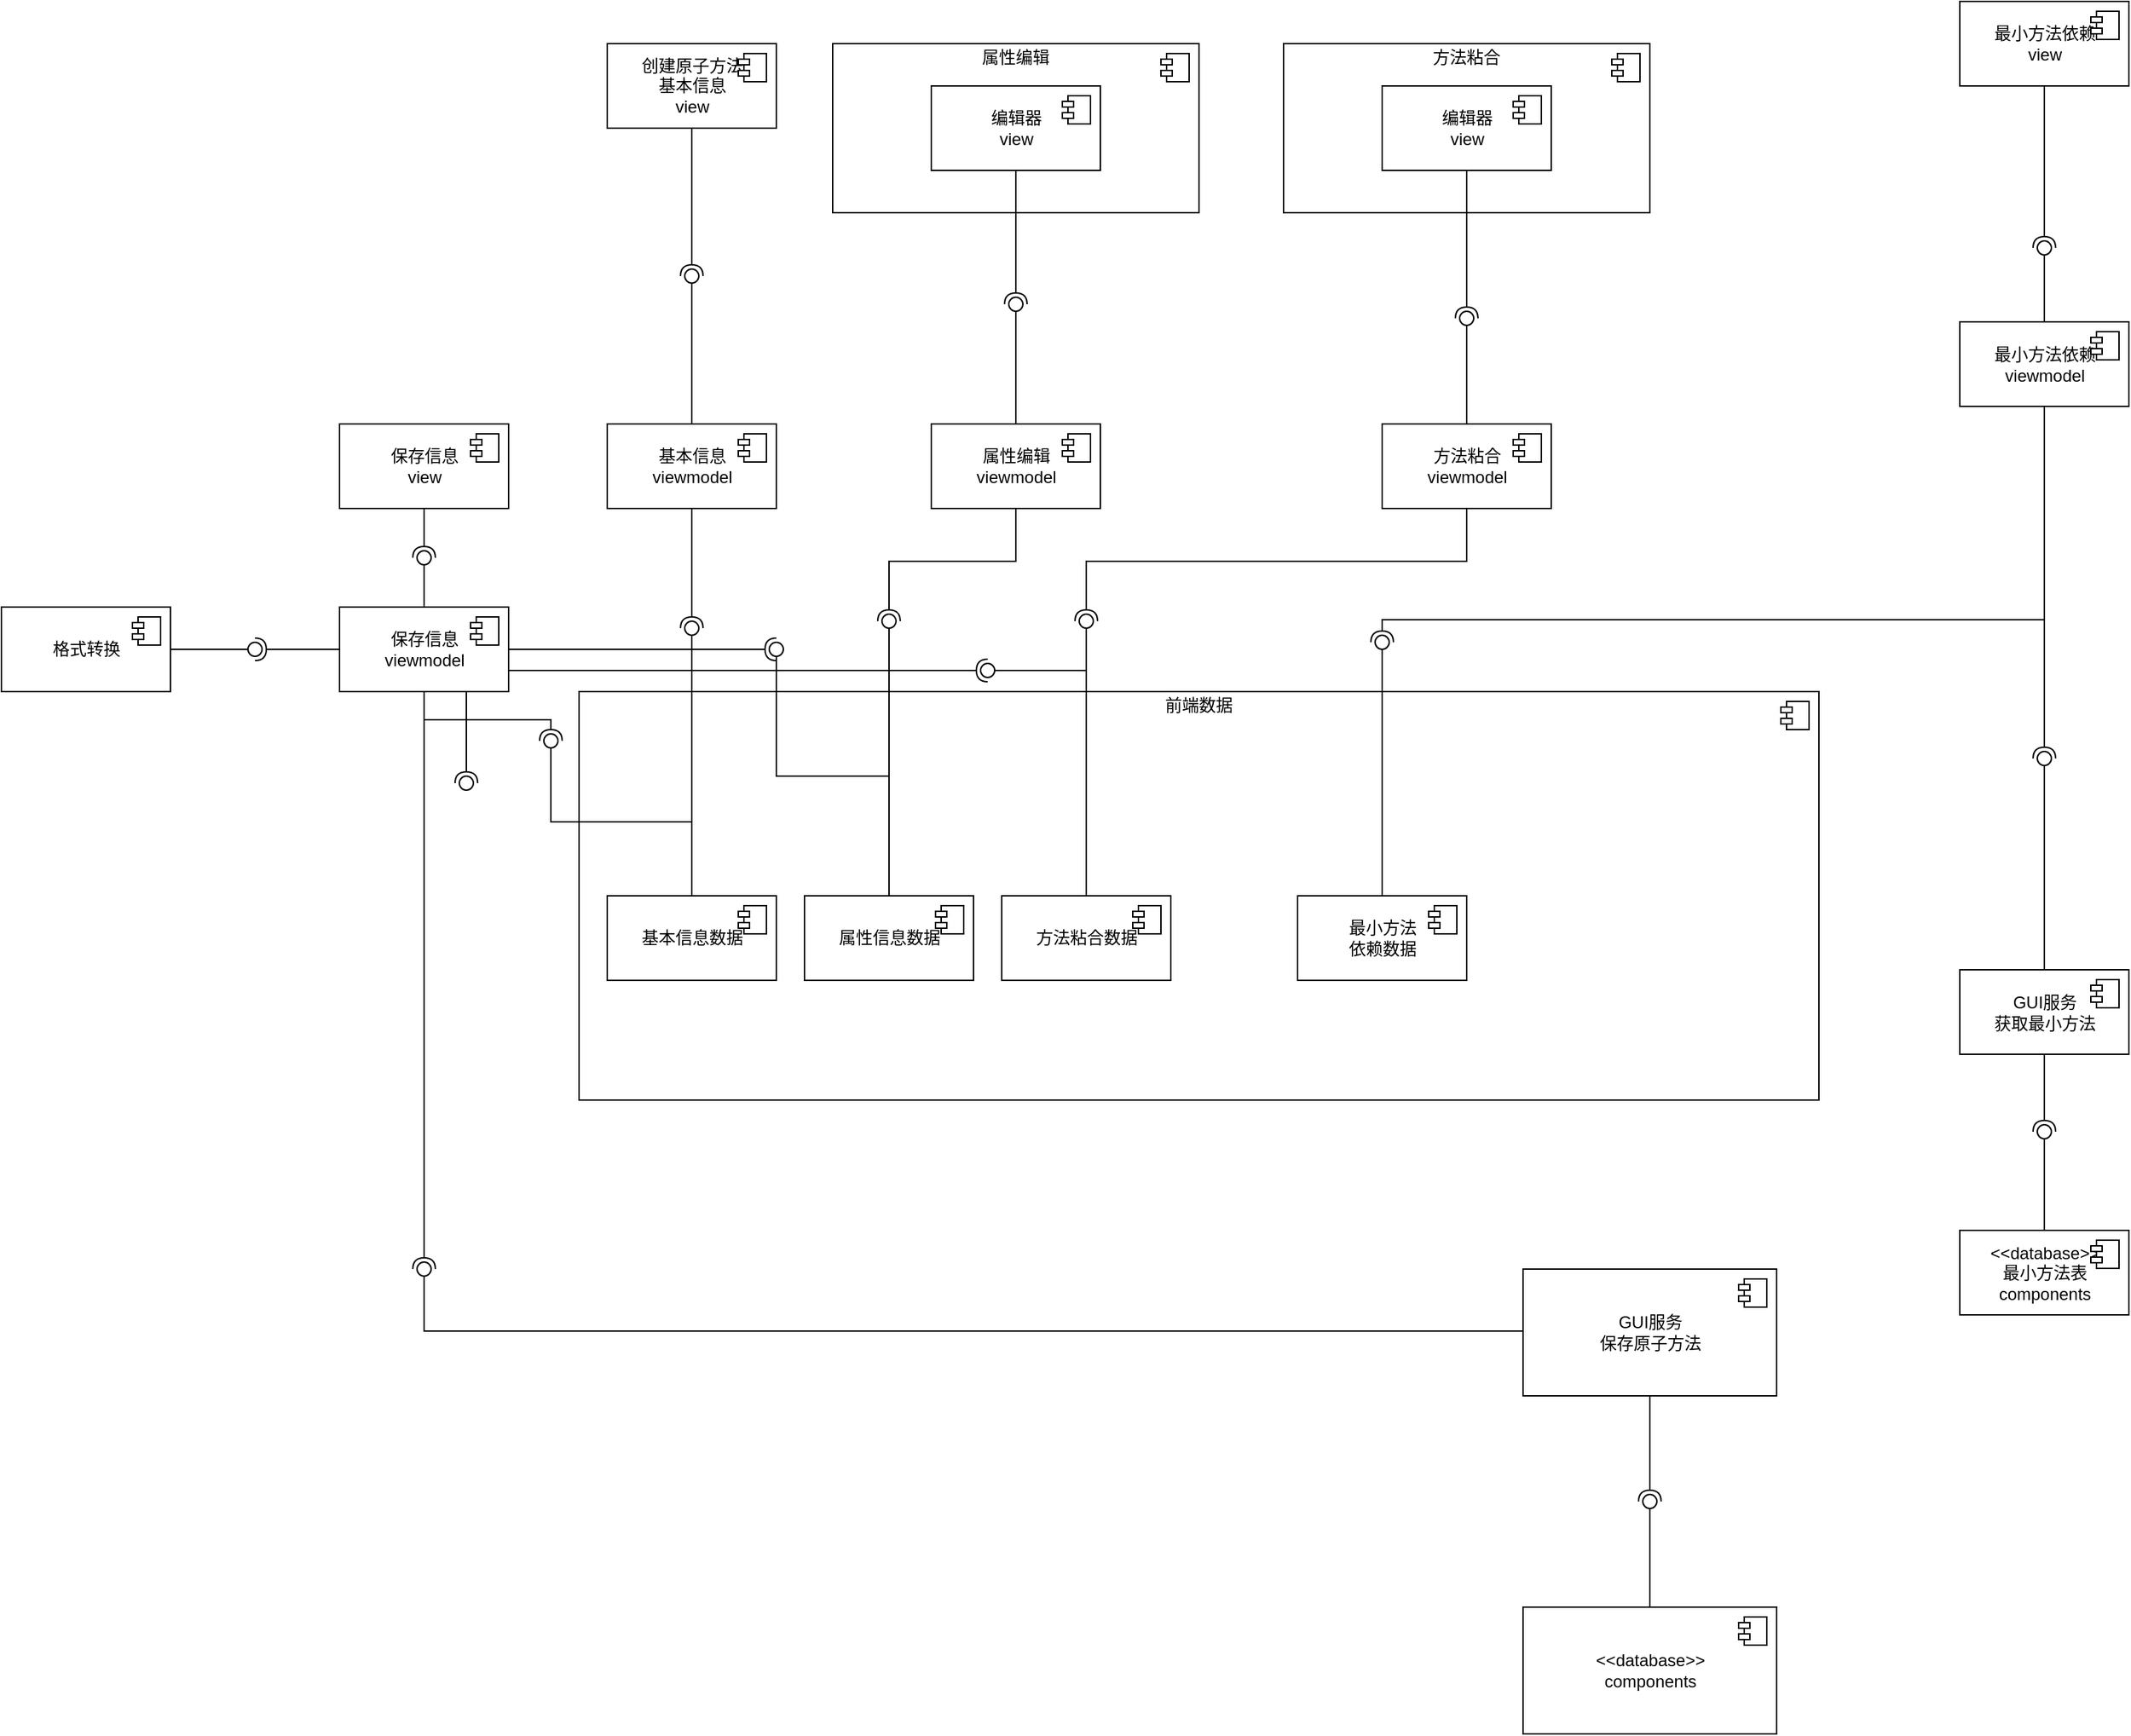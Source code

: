 <mxfile version="12.1.8" type="github" pages="1"><diagram id="gGxlJSpFS4HZqAWk3Cgs" name="第 1 页"><mxGraphModel dx="1351" dy="877" grid="1" gridSize="10" guides="1" tooltips="1" connect="1" arrows="1" fold="1" page="1" pageScale="1" pageWidth="3300" pageHeight="4681" math="0" shadow="0"><root><mxCell id="0"/><mxCell id="1" parent="0"/><mxCell id="oItlG3DSFtcNNThEXGcX-1" value="创建原子方法&lt;br&gt;基本信息&lt;br&gt;view" style="html=1;" parent="1" vertex="1"><mxGeometry x="590" y="720" width="120" height="60" as="geometry"/></mxCell><mxCell id="oItlG3DSFtcNNThEXGcX-2" value="" style="shape=component;jettyWidth=8;jettyHeight=4;" parent="oItlG3DSFtcNNThEXGcX-1" vertex="1"><mxGeometry x="1" width="20" height="20" relative="1" as="geometry"><mxPoint x="-27" y="7" as="offset"/></mxGeometry></mxCell><mxCell id="oItlG3DSFtcNNThEXGcX-3" value="" style="html=1;" parent="1" vertex="1"><mxGeometry x="750" y="720" width="260" height="120" as="geometry"/></mxCell><mxCell id="oItlG3DSFtcNNThEXGcX-4" value="" style="shape=component;jettyWidth=8;jettyHeight=4;" parent="oItlG3DSFtcNNThEXGcX-3" vertex="1"><mxGeometry x="1" width="20" height="20" relative="1" as="geometry"><mxPoint x="-27" y="7" as="offset"/></mxGeometry></mxCell><mxCell id="oItlG3DSFtcNNThEXGcX-5" value="编辑器&lt;br&gt;view" style="html=1;" parent="oItlG3DSFtcNNThEXGcX-3" vertex="1"><mxGeometry x="70" y="30" width="120" height="60" as="geometry"/></mxCell><mxCell id="oItlG3DSFtcNNThEXGcX-6" value="" style="shape=component;jettyWidth=8;jettyHeight=4;" parent="oItlG3DSFtcNNThEXGcX-5" vertex="1"><mxGeometry x="1" width="20" height="20" relative="1" as="geometry"><mxPoint x="-27" y="7" as="offset"/></mxGeometry></mxCell><mxCell id="oItlG3DSFtcNNThEXGcX-7" value="属性编辑" style="text;html=1;strokeColor=none;fillColor=none;align=center;verticalAlign=middle;whiteSpace=wrap;rounded=0;" parent="oItlG3DSFtcNNThEXGcX-3" vertex="1"><mxGeometry x="90" width="80" height="20" as="geometry"/></mxCell><mxCell id="oItlG3DSFtcNNThEXGcX-8" value="" style="html=1;" parent="1" vertex="1"><mxGeometry x="1070" y="720" width="260" height="120" as="geometry"/></mxCell><mxCell id="oItlG3DSFtcNNThEXGcX-9" value="" style="shape=component;jettyWidth=8;jettyHeight=4;" parent="oItlG3DSFtcNNThEXGcX-8" vertex="1"><mxGeometry x="1" width="20" height="20" relative="1" as="geometry"><mxPoint x="-27" y="7" as="offset"/></mxGeometry></mxCell><mxCell id="oItlG3DSFtcNNThEXGcX-12" value="方法粘合" style="text;html=1;strokeColor=none;fillColor=none;align=center;verticalAlign=middle;whiteSpace=wrap;rounded=0;" parent="oItlG3DSFtcNNThEXGcX-8" vertex="1"><mxGeometry x="90" width="80.0" height="20" as="geometry"/></mxCell><mxCell id="oItlG3DSFtcNNThEXGcX-13" value="编辑器&lt;br&gt;view" style="html=1;" parent="oItlG3DSFtcNNThEXGcX-8" vertex="1"><mxGeometry x="70" y="30" width="120" height="60" as="geometry"/></mxCell><mxCell id="oItlG3DSFtcNNThEXGcX-14" value="" style="shape=component;jettyWidth=8;jettyHeight=4;" parent="oItlG3DSFtcNNThEXGcX-13" vertex="1"><mxGeometry x="1" width="20" height="20" relative="1" as="geometry"><mxPoint x="-27" y="7" as="offset"/></mxGeometry></mxCell><mxCell id="oItlG3DSFtcNNThEXGcX-32" value="最小方法依赖&lt;br&gt;view" style="html=1;" parent="1" vertex="1"><mxGeometry x="1550" y="690" width="120" height="60" as="geometry"/></mxCell><mxCell id="oItlG3DSFtcNNThEXGcX-33" value="" style="shape=component;jettyWidth=8;jettyHeight=4;" parent="oItlG3DSFtcNNThEXGcX-32" vertex="1"><mxGeometry x="1" width="20" height="20" relative="1" as="geometry"><mxPoint x="-27" y="7" as="offset"/></mxGeometry></mxCell><mxCell id="oItlG3DSFtcNNThEXGcX-34" value="基本信息&lt;br&gt;viewmodel" style="html=1;" parent="1" vertex="1"><mxGeometry x="590" y="990" width="120" height="60" as="geometry"/></mxCell><mxCell id="oItlG3DSFtcNNThEXGcX-35" value="" style="shape=component;jettyWidth=8;jettyHeight=4;" parent="oItlG3DSFtcNNThEXGcX-34" vertex="1"><mxGeometry x="1" width="20" height="20" relative="1" as="geometry"><mxPoint x="-27" y="7" as="offset"/></mxGeometry></mxCell><mxCell id="oItlG3DSFtcNNThEXGcX-36" value="属性编辑&lt;br&gt;viewmodel" style="html=1;" parent="1" vertex="1"><mxGeometry x="820" y="990" width="120" height="60" as="geometry"/></mxCell><mxCell id="oItlG3DSFtcNNThEXGcX-37" value="" style="shape=component;jettyWidth=8;jettyHeight=4;" parent="oItlG3DSFtcNNThEXGcX-36" vertex="1"><mxGeometry x="1" width="20" height="20" relative="1" as="geometry"><mxPoint x="-27" y="7" as="offset"/></mxGeometry></mxCell><mxCell id="oItlG3DSFtcNNThEXGcX-38" value="方法粘合&lt;br&gt;viewmodel" style="html=1;" parent="1" vertex="1"><mxGeometry x="1140" y="990" width="120" height="60" as="geometry"/></mxCell><mxCell id="oItlG3DSFtcNNThEXGcX-39" value="" style="shape=component;jettyWidth=8;jettyHeight=4;" parent="oItlG3DSFtcNNThEXGcX-38" vertex="1"><mxGeometry x="1" width="20" height="20" relative="1" as="geometry"><mxPoint x="-27" y="7" as="offset"/></mxGeometry></mxCell><mxCell id="oItlG3DSFtcNNThEXGcX-77" value="最小方法依赖&lt;br&gt;viewmodel" style="html=1;" parent="1" vertex="1"><mxGeometry x="1550" y="917.5" width="120" height="60" as="geometry"/></mxCell><mxCell id="oItlG3DSFtcNNThEXGcX-78" value="" style="shape=component;jettyWidth=8;jettyHeight=4;" parent="oItlG3DSFtcNNThEXGcX-77" vertex="1"><mxGeometry x="1" width="20" height="20" relative="1" as="geometry"><mxPoint x="-27" y="7" as="offset"/></mxGeometry></mxCell><mxCell id="oItlG3DSFtcNNThEXGcX-79" value="" style="rounded=0;orthogonalLoop=1;jettySize=auto;html=1;endArrow=none;endFill=0;exitX=0.5;exitY=0;exitDx=0;exitDy=0;" parent="1" source="oItlG3DSFtcNNThEXGcX-34" target="oItlG3DSFtcNNThEXGcX-81" edge="1"><mxGeometry relative="1" as="geometry"><mxPoint x="630" y="885" as="sourcePoint"/></mxGeometry></mxCell><mxCell id="oItlG3DSFtcNNThEXGcX-80" value="" style="rounded=0;orthogonalLoop=1;jettySize=auto;html=1;endArrow=halfCircle;endFill=0;entryX=0.5;entryY=0.5;entryDx=0;entryDy=0;endSize=6;strokeWidth=1;exitX=0.5;exitY=1;exitDx=0;exitDy=0;" parent="1" source="oItlG3DSFtcNNThEXGcX-1" target="oItlG3DSFtcNNThEXGcX-81" edge="1"><mxGeometry relative="1" as="geometry"><mxPoint x="670" y="885" as="sourcePoint"/></mxGeometry></mxCell><mxCell id="oItlG3DSFtcNNThEXGcX-81" value="" style="ellipse;whiteSpace=wrap;html=1;fontFamily=Helvetica;fontSize=12;fontColor=#000000;align=center;strokeColor=#000000;fillColor=#ffffff;points=[];aspect=fixed;resizable=0;" parent="1" vertex="1"><mxGeometry x="645" y="880" width="10" height="10" as="geometry"/></mxCell><mxCell id="oItlG3DSFtcNNThEXGcX-82" value="" style="rounded=0;orthogonalLoop=1;jettySize=auto;html=1;endArrow=none;endFill=0;exitX=0.5;exitY=0;exitDx=0;exitDy=0;" parent="1" source="oItlG3DSFtcNNThEXGcX-36" target="oItlG3DSFtcNNThEXGcX-84" edge="1"><mxGeometry relative="1" as="geometry"><mxPoint x="860" y="905" as="sourcePoint"/></mxGeometry></mxCell><mxCell id="oItlG3DSFtcNNThEXGcX-83" value="" style="rounded=0;orthogonalLoop=1;jettySize=auto;html=1;endArrow=halfCircle;endFill=0;entryX=0.5;entryY=0.5;entryDx=0;entryDy=0;endSize=6;strokeWidth=1;exitX=0.5;exitY=1;exitDx=0;exitDy=0;" parent="1" source="oItlG3DSFtcNNThEXGcX-5" target="oItlG3DSFtcNNThEXGcX-84" edge="1"><mxGeometry relative="1" as="geometry"><mxPoint x="900" y="905" as="sourcePoint"/></mxGeometry></mxCell><mxCell id="oItlG3DSFtcNNThEXGcX-84" value="" style="ellipse;whiteSpace=wrap;html=1;fontFamily=Helvetica;fontSize=12;fontColor=#000000;align=center;strokeColor=#000000;fillColor=#ffffff;points=[];aspect=fixed;resizable=0;" parent="1" vertex="1"><mxGeometry x="875" y="900" width="10" height="10" as="geometry"/></mxCell><mxCell id="oItlG3DSFtcNNThEXGcX-85" value="" style="rounded=0;orthogonalLoop=1;jettySize=auto;html=1;endArrow=none;endFill=0;exitX=0.5;exitY=0;exitDx=0;exitDy=0;" parent="1" source="oItlG3DSFtcNNThEXGcX-38" target="oItlG3DSFtcNNThEXGcX-87" edge="1"><mxGeometry relative="1" as="geometry"><mxPoint x="1180" y="915" as="sourcePoint"/></mxGeometry></mxCell><mxCell id="oItlG3DSFtcNNThEXGcX-86" value="" style="rounded=0;orthogonalLoop=1;jettySize=auto;html=1;endArrow=halfCircle;endFill=0;entryX=0.5;entryY=0.5;entryDx=0;entryDy=0;endSize=6;strokeWidth=1;exitX=0.5;exitY=1;exitDx=0;exitDy=0;" parent="1" source="oItlG3DSFtcNNThEXGcX-13" target="oItlG3DSFtcNNThEXGcX-87" edge="1"><mxGeometry relative="1" as="geometry"><mxPoint x="1220" y="915" as="sourcePoint"/></mxGeometry></mxCell><mxCell id="oItlG3DSFtcNNThEXGcX-87" value="" style="ellipse;whiteSpace=wrap;html=1;fontFamily=Helvetica;fontSize=12;fontColor=#000000;align=center;strokeColor=#000000;fillColor=#ffffff;points=[];aspect=fixed;resizable=0;" parent="1" vertex="1"><mxGeometry x="1195" y="910" width="10" height="10" as="geometry"/></mxCell><mxCell id="oItlG3DSFtcNNThEXGcX-94" value="" style="rounded=0;orthogonalLoop=1;jettySize=auto;html=1;endArrow=none;endFill=0;exitX=0.5;exitY=0;exitDx=0;exitDy=0;edgeStyle=orthogonalEdgeStyle;" parent="1" source="oItlG3DSFtcNNThEXGcX-77" target="oItlG3DSFtcNNThEXGcX-96" edge="1"><mxGeometry relative="1" as="geometry"><mxPoint x="1780" y="802.5" as="sourcePoint"/></mxGeometry></mxCell><mxCell id="oItlG3DSFtcNNThEXGcX-95" value="" style="rounded=0;orthogonalLoop=1;jettySize=auto;html=1;endArrow=halfCircle;endFill=0;entryX=0.5;entryY=0.5;entryDx=0;entryDy=0;endSize=6;strokeWidth=1;exitX=0.5;exitY=1;exitDx=0;exitDy=0;" parent="1" source="oItlG3DSFtcNNThEXGcX-32" target="oItlG3DSFtcNNThEXGcX-96" edge="1"><mxGeometry relative="1" as="geometry"><mxPoint x="1630" y="865" as="sourcePoint"/></mxGeometry></mxCell><mxCell id="oItlG3DSFtcNNThEXGcX-96" value="" style="ellipse;whiteSpace=wrap;html=1;fontFamily=Helvetica;fontSize=12;fontColor=#000000;align=center;strokeColor=#000000;fillColor=#ffffff;points=[];aspect=fixed;resizable=0;" parent="1" vertex="1"><mxGeometry x="1605" y="860" width="10" height="10" as="geometry"/></mxCell><mxCell id="oItlG3DSFtcNNThEXGcX-97" value="" style="html=1;" parent="1" vertex="1"><mxGeometry x="570" y="1180" width="880" height="290" as="geometry"/></mxCell><mxCell id="oItlG3DSFtcNNThEXGcX-98" value="" style="shape=component;jettyWidth=8;jettyHeight=4;" parent="oItlG3DSFtcNNThEXGcX-97" vertex="1"><mxGeometry x="1" width="20" height="20" relative="1" as="geometry"><mxPoint x="-27" y="7" as="offset"/></mxGeometry></mxCell><mxCell id="oItlG3DSFtcNNThEXGcX-99" value="前端数据" style="text;html=1;strokeColor=none;fillColor=none;align=center;verticalAlign=middle;whiteSpace=wrap;rounded=0;" parent="oItlG3DSFtcNNThEXGcX-97" vertex="1"><mxGeometry x="385" width="110" height="20" as="geometry"/></mxCell><mxCell id="oItlG3DSFtcNNThEXGcX-100" value="基本信息数据" style="html=1;" parent="oItlG3DSFtcNNThEXGcX-97" vertex="1"><mxGeometry x="20" y="145" width="120" height="60" as="geometry"/></mxCell><mxCell id="oItlG3DSFtcNNThEXGcX-101" value="" style="shape=component;jettyWidth=8;jettyHeight=4;" parent="oItlG3DSFtcNNThEXGcX-100" vertex="1"><mxGeometry x="1" width="20" height="20" relative="1" as="geometry"><mxPoint x="-27" y="7" as="offset"/></mxGeometry></mxCell><mxCell id="oItlG3DSFtcNNThEXGcX-102" value="属性信息数据" style="html=1;" parent="oItlG3DSFtcNNThEXGcX-97" vertex="1"><mxGeometry x="160" y="145" width="120" height="60" as="geometry"/></mxCell><mxCell id="oItlG3DSFtcNNThEXGcX-103" value="" style="shape=component;jettyWidth=8;jettyHeight=4;" parent="oItlG3DSFtcNNThEXGcX-102" vertex="1"><mxGeometry x="1" width="20" height="20" relative="1" as="geometry"><mxPoint x="-27" y="7" as="offset"/></mxGeometry></mxCell><mxCell id="oItlG3DSFtcNNThEXGcX-104" value="方法粘合数据" style="html=1;" parent="oItlG3DSFtcNNThEXGcX-97" vertex="1"><mxGeometry x="300" y="145" width="120" height="60" as="geometry"/></mxCell><mxCell id="oItlG3DSFtcNNThEXGcX-105" value="" style="shape=component;jettyWidth=8;jettyHeight=4;" parent="oItlG3DSFtcNNThEXGcX-104" vertex="1"><mxGeometry x="1" width="20" height="20" relative="1" as="geometry"><mxPoint x="-27" y="7" as="offset"/></mxGeometry></mxCell><mxCell id="oItlG3DSFtcNNThEXGcX-110" value="最小方法&lt;br&gt;依赖数据" style="html=1;" parent="oItlG3DSFtcNNThEXGcX-97" vertex="1"><mxGeometry x="510" y="145" width="120" height="60" as="geometry"/></mxCell><mxCell id="oItlG3DSFtcNNThEXGcX-111" value="" style="shape=component;jettyWidth=8;jettyHeight=4;" parent="oItlG3DSFtcNNThEXGcX-110" vertex="1"><mxGeometry x="1" width="20" height="20" relative="1" as="geometry"><mxPoint x="-27" y="7" as="offset"/></mxGeometry></mxCell><mxCell id="oItlG3DSFtcNNThEXGcX-112" value="" style="rounded=0;orthogonalLoop=1;jettySize=auto;html=1;endArrow=none;endFill=0;exitX=0.5;exitY=0;exitDx=0;exitDy=0;" parent="1" source="oItlG3DSFtcNNThEXGcX-100" target="oItlG3DSFtcNNThEXGcX-114" edge="1"><mxGeometry relative="1" as="geometry"><mxPoint x="630" y="1135" as="sourcePoint"/></mxGeometry></mxCell><mxCell id="oItlG3DSFtcNNThEXGcX-113" value="" style="rounded=0;orthogonalLoop=1;jettySize=auto;html=1;endArrow=halfCircle;endFill=0;entryX=0.5;entryY=0.5;entryDx=0;entryDy=0;endSize=6;strokeWidth=1;exitX=0.5;exitY=1;exitDx=0;exitDy=0;" parent="1" source="oItlG3DSFtcNNThEXGcX-34" target="oItlG3DSFtcNNThEXGcX-114" edge="1"><mxGeometry relative="1" as="geometry"><mxPoint x="670" y="1135" as="sourcePoint"/></mxGeometry></mxCell><mxCell id="oItlG3DSFtcNNThEXGcX-114" value="" style="ellipse;whiteSpace=wrap;html=1;fontFamily=Helvetica;fontSize=12;fontColor=#000000;align=center;strokeColor=#000000;fillColor=#ffffff;points=[];aspect=fixed;resizable=0;" parent="1" vertex="1"><mxGeometry x="645" y="1130" width="10" height="10" as="geometry"/></mxCell><mxCell id="oItlG3DSFtcNNThEXGcX-115" value="" style="rounded=0;orthogonalLoop=1;jettySize=auto;html=1;endArrow=none;endFill=0;exitX=0.5;exitY=0;exitDx=0;exitDy=0;" parent="1" source="oItlG3DSFtcNNThEXGcX-102" target="oItlG3DSFtcNNThEXGcX-117" edge="1"><mxGeometry relative="1" as="geometry"><mxPoint x="770" y="1130" as="sourcePoint"/></mxGeometry></mxCell><mxCell id="oItlG3DSFtcNNThEXGcX-116" value="" style="rounded=0;orthogonalLoop=1;jettySize=auto;html=1;endArrow=halfCircle;endFill=0;entryX=0.5;entryY=0.5;entryDx=0;entryDy=0;endSize=6;strokeWidth=1;exitX=0.5;exitY=1;exitDx=0;exitDy=0;edgeStyle=orthogonalEdgeStyle;" parent="1" source="oItlG3DSFtcNNThEXGcX-36" target="oItlG3DSFtcNNThEXGcX-117" edge="1"><mxGeometry relative="1" as="geometry"><mxPoint x="810" y="1130" as="sourcePoint"/></mxGeometry></mxCell><mxCell id="oItlG3DSFtcNNThEXGcX-117" value="" style="ellipse;whiteSpace=wrap;html=1;fontFamily=Helvetica;fontSize=12;fontColor=#000000;align=center;strokeColor=#000000;fillColor=#ffffff;points=[];aspect=fixed;resizable=0;" parent="1" vertex="1"><mxGeometry x="785" y="1125" width="10" height="10" as="geometry"/></mxCell><mxCell id="oItlG3DSFtcNNThEXGcX-118" value="" style="rounded=0;orthogonalLoop=1;jettySize=auto;html=1;endArrow=none;endFill=0;exitX=0.5;exitY=0;exitDx=0;exitDy=0;" parent="1" source="oItlG3DSFtcNNThEXGcX-104" target="oItlG3DSFtcNNThEXGcX-120" edge="1"><mxGeometry relative="1" as="geometry"><mxPoint x="910" y="1130" as="sourcePoint"/></mxGeometry></mxCell><mxCell id="oItlG3DSFtcNNThEXGcX-119" value="" style="rounded=0;orthogonalLoop=1;jettySize=auto;html=1;endArrow=halfCircle;endFill=0;entryX=0.5;entryY=0.5;entryDx=0;entryDy=0;endSize=6;strokeWidth=1;exitX=0.5;exitY=1;exitDx=0;exitDy=0;edgeStyle=orthogonalEdgeStyle;" parent="1" source="oItlG3DSFtcNNThEXGcX-38" target="oItlG3DSFtcNNThEXGcX-120" edge="1"><mxGeometry relative="1" as="geometry"><mxPoint x="950" y="1130" as="sourcePoint"/></mxGeometry></mxCell><mxCell id="oItlG3DSFtcNNThEXGcX-120" value="" style="ellipse;whiteSpace=wrap;html=1;fontFamily=Helvetica;fontSize=12;fontColor=#000000;align=center;strokeColor=#000000;fillColor=#ffffff;points=[];aspect=fixed;resizable=0;" parent="1" vertex="1"><mxGeometry x="925" y="1125" width="10" height="10" as="geometry"/></mxCell><mxCell id="oItlG3DSFtcNNThEXGcX-127" value="" style="rounded=0;orthogonalLoop=1;jettySize=auto;html=1;endArrow=none;endFill=0;exitX=0.5;exitY=0;exitDx=0;exitDy=0;" parent="1" source="oItlG3DSFtcNNThEXGcX-110" target="oItlG3DSFtcNNThEXGcX-129" edge="1"><mxGeometry relative="1" as="geometry"><mxPoint x="1330" y="1145" as="sourcePoint"/></mxGeometry></mxCell><mxCell id="oItlG3DSFtcNNThEXGcX-128" value="" style="rounded=0;orthogonalLoop=1;jettySize=auto;html=1;endArrow=halfCircle;endFill=0;entryX=0.5;entryY=0.5;entryDx=0;entryDy=0;endSize=6;strokeWidth=1;exitX=0.5;exitY=1;exitDx=0;exitDy=0;edgeStyle=orthogonalEdgeStyle;" parent="1" source="oItlG3DSFtcNNThEXGcX-77" target="oItlG3DSFtcNNThEXGcX-129" edge="1"><mxGeometry relative="1" as="geometry"><mxPoint x="2100" y="1170" as="sourcePoint"/><Array as="points"><mxPoint x="1610" y="1129"/><mxPoint x="1140" y="1129"/></Array></mxGeometry></mxCell><mxCell id="oItlG3DSFtcNNThEXGcX-129" value="" style="ellipse;whiteSpace=wrap;html=1;fontFamily=Helvetica;fontSize=12;fontColor=#000000;align=center;strokeColor=#000000;fillColor=#ffffff;points=[];aspect=fixed;resizable=0;" parent="1" vertex="1"><mxGeometry x="1135" y="1140" width="10" height="10" as="geometry"/></mxCell><mxCell id="oItlG3DSFtcNNThEXGcX-138" value="保存信息&lt;br&gt;view" style="html=1;" parent="1" vertex="1"><mxGeometry x="400" y="990" width="120" height="60" as="geometry"/></mxCell><mxCell id="oItlG3DSFtcNNThEXGcX-139" value="" style="shape=component;jettyWidth=8;jettyHeight=4;" parent="oItlG3DSFtcNNThEXGcX-138" vertex="1"><mxGeometry x="1" width="20" height="20" relative="1" as="geometry"><mxPoint x="-27" y="7" as="offset"/></mxGeometry></mxCell><mxCell id="oItlG3DSFtcNNThEXGcX-140" value="保存信息&lt;br&gt;viewmodel" style="html=1;" parent="1" vertex="1"><mxGeometry x="400" y="1120" width="120" height="60" as="geometry"/></mxCell><mxCell id="oItlG3DSFtcNNThEXGcX-141" value="" style="shape=component;jettyWidth=8;jettyHeight=4;" parent="oItlG3DSFtcNNThEXGcX-140" vertex="1"><mxGeometry x="1" width="20" height="20" relative="1" as="geometry"><mxPoint x="-27" y="7" as="offset"/></mxGeometry></mxCell><mxCell id="oItlG3DSFtcNNThEXGcX-142" value="" style="rounded=0;orthogonalLoop=1;jettySize=auto;html=1;endArrow=none;endFill=0;exitX=0.5;exitY=0;exitDx=0;exitDy=0;" parent="1" source="oItlG3DSFtcNNThEXGcX-140" target="oItlG3DSFtcNNThEXGcX-144" edge="1"><mxGeometry relative="1" as="geometry"><mxPoint x="440" y="1085" as="sourcePoint"/></mxGeometry></mxCell><mxCell id="oItlG3DSFtcNNThEXGcX-143" value="" style="rounded=0;orthogonalLoop=1;jettySize=auto;html=1;endArrow=halfCircle;endFill=0;entryX=0.5;entryY=0.5;entryDx=0;entryDy=0;endSize=6;strokeWidth=1;exitX=0.5;exitY=1;exitDx=0;exitDy=0;" parent="1" source="oItlG3DSFtcNNThEXGcX-138" target="oItlG3DSFtcNNThEXGcX-144" edge="1"><mxGeometry relative="1" as="geometry"><mxPoint x="480" y="1085" as="sourcePoint"/></mxGeometry></mxCell><mxCell id="oItlG3DSFtcNNThEXGcX-144" value="" style="ellipse;whiteSpace=wrap;html=1;fontFamily=Helvetica;fontSize=12;fontColor=#000000;align=center;strokeColor=#000000;fillColor=#ffffff;points=[];aspect=fixed;resizable=0;" parent="1" vertex="1"><mxGeometry x="455" y="1080" width="10" height="10" as="geometry"/></mxCell><mxCell id="oItlG3DSFtcNNThEXGcX-145" value="" style="rounded=0;orthogonalLoop=1;jettySize=auto;html=1;endArrow=none;endFill=0;exitX=0.5;exitY=0;exitDx=0;exitDy=0;edgeStyle=orthogonalEdgeStyle;" parent="1" source="oItlG3DSFtcNNThEXGcX-100" target="oItlG3DSFtcNNThEXGcX-147" edge="1"><mxGeometry relative="1" as="geometry"><mxPoint x="530" y="1215" as="sourcePoint"/></mxGeometry></mxCell><mxCell id="oItlG3DSFtcNNThEXGcX-146" value="" style="rounded=0;orthogonalLoop=1;jettySize=auto;html=1;endArrow=halfCircle;endFill=0;entryX=0.5;entryY=0.5;entryDx=0;entryDy=0;endSize=6;strokeWidth=1;exitX=0.5;exitY=1;exitDx=0;exitDy=0;edgeStyle=orthogonalEdgeStyle;" parent="1" source="oItlG3DSFtcNNThEXGcX-140" target="oItlG3DSFtcNNThEXGcX-147" edge="1"><mxGeometry relative="1" as="geometry"><mxPoint x="570" y="1215" as="sourcePoint"/><Array as="points"><mxPoint x="460" y="1200"/><mxPoint x="550" y="1200"/></Array></mxGeometry></mxCell><mxCell id="oItlG3DSFtcNNThEXGcX-147" value="" style="ellipse;whiteSpace=wrap;html=1;fontFamily=Helvetica;fontSize=12;fontColor=#000000;align=center;strokeColor=#000000;fillColor=#ffffff;points=[];aspect=fixed;resizable=0;" parent="1" vertex="1"><mxGeometry x="545" y="1210" width="10" height="10" as="geometry"/></mxCell><mxCell id="oItlG3DSFtcNNThEXGcX-148" value="" style="rounded=0;orthogonalLoop=1;jettySize=auto;html=1;endArrow=none;endFill=0;exitX=0.5;exitY=0;exitDx=0;exitDy=0;edgeStyle=orthogonalEdgeStyle;" parent="1" source="oItlG3DSFtcNNThEXGcX-102" target="oItlG3DSFtcNNThEXGcX-150" edge="1"><mxGeometry relative="1" as="geometry"><mxPoint x="690" y="1155" as="sourcePoint"/></mxGeometry></mxCell><mxCell id="oItlG3DSFtcNNThEXGcX-149" value="" style="rounded=0;orthogonalLoop=1;jettySize=auto;html=1;endArrow=halfCircle;endFill=0;entryX=0.5;entryY=0.5;entryDx=0;entryDy=0;endSize=6;strokeWidth=1;exitX=1;exitY=0.5;exitDx=0;exitDy=0;edgeStyle=orthogonalEdgeStyle;" parent="1" source="oItlG3DSFtcNNThEXGcX-140" target="oItlG3DSFtcNNThEXGcX-150" edge="1"><mxGeometry relative="1" as="geometry"><mxPoint x="730" y="1155" as="sourcePoint"/></mxGeometry></mxCell><mxCell id="oItlG3DSFtcNNThEXGcX-150" value="" style="ellipse;whiteSpace=wrap;html=1;fontFamily=Helvetica;fontSize=12;fontColor=#000000;align=center;strokeColor=#000000;fillColor=#ffffff;points=[];aspect=fixed;resizable=0;" parent="1" vertex="1"><mxGeometry x="705" y="1145" width="10" height="10" as="geometry"/></mxCell><mxCell id="oItlG3DSFtcNNThEXGcX-151" value="" style="rounded=0;orthogonalLoop=1;jettySize=auto;html=1;endArrow=none;endFill=0;exitX=0.5;exitY=0;exitDx=0;exitDy=0;edgeStyle=orthogonalEdgeStyle;" parent="1" source="oItlG3DSFtcNNThEXGcX-104" target="oItlG3DSFtcNNThEXGcX-153" edge="1"><mxGeometry relative="1" as="geometry"><mxPoint x="840" y="1165" as="sourcePoint"/><Array as="points"><mxPoint x="930" y="1165"/></Array></mxGeometry></mxCell><mxCell id="oItlG3DSFtcNNThEXGcX-152" value="" style="rounded=0;orthogonalLoop=1;jettySize=auto;html=1;endArrow=halfCircle;endFill=0;entryX=0.5;entryY=0.5;entryDx=0;entryDy=0;endSize=6;strokeWidth=1;exitX=1;exitY=0.75;exitDx=0;exitDy=0;" parent="1" source="oItlG3DSFtcNNThEXGcX-140" target="oItlG3DSFtcNNThEXGcX-153" edge="1"><mxGeometry relative="1" as="geometry"><mxPoint x="880" y="1165" as="sourcePoint"/></mxGeometry></mxCell><mxCell id="oItlG3DSFtcNNThEXGcX-153" value="" style="ellipse;whiteSpace=wrap;html=1;fontFamily=Helvetica;fontSize=12;fontColor=#000000;align=center;strokeColor=#000000;fillColor=#ffffff;points=[];aspect=fixed;resizable=0;" parent="1" vertex="1"><mxGeometry x="855" y="1160" width="10" height="10" as="geometry"/></mxCell><mxCell id="oItlG3DSFtcNNThEXGcX-158" value="" style="rounded=0;orthogonalLoop=1;jettySize=auto;html=1;endArrow=halfCircle;endFill=0;entryX=0.5;entryY=0.5;entryDx=0;entryDy=0;endSize=6;strokeWidth=1;exitX=0.75;exitY=1;exitDx=0;exitDy=0;" parent="1" source="oItlG3DSFtcNNThEXGcX-140" target="oItlG3DSFtcNNThEXGcX-159" edge="1"><mxGeometry relative="1" as="geometry"><mxPoint x="520" y="1245" as="sourcePoint"/></mxGeometry></mxCell><mxCell id="oItlG3DSFtcNNThEXGcX-159" value="" style="ellipse;whiteSpace=wrap;html=1;fontFamily=Helvetica;fontSize=12;fontColor=#000000;align=center;strokeColor=#000000;fillColor=#ffffff;points=[];aspect=fixed;resizable=0;" parent="1" vertex="1"><mxGeometry x="485" y="1240" width="10" height="10" as="geometry"/></mxCell><mxCell id="oItlG3DSFtcNNThEXGcX-160" value="格式转换" style="html=1;" parent="1" vertex="1"><mxGeometry x="160" y="1120" width="120" height="60" as="geometry"/></mxCell><mxCell id="oItlG3DSFtcNNThEXGcX-161" value="" style="shape=component;jettyWidth=8;jettyHeight=4;" parent="oItlG3DSFtcNNThEXGcX-160" vertex="1"><mxGeometry x="1" width="20" height="20" relative="1" as="geometry"><mxPoint x="-27" y="7" as="offset"/></mxGeometry></mxCell><mxCell id="oItlG3DSFtcNNThEXGcX-162" value="" style="rounded=0;orthogonalLoop=1;jettySize=auto;html=1;endArrow=none;endFill=0;exitX=1;exitY=0.5;exitDx=0;exitDy=0;" parent="1" source="oItlG3DSFtcNNThEXGcX-160" target="oItlG3DSFtcNNThEXGcX-164" edge="1"><mxGeometry relative="1" as="geometry"><mxPoint x="320" y="1150" as="sourcePoint"/></mxGeometry></mxCell><mxCell id="oItlG3DSFtcNNThEXGcX-163" value="" style="rounded=0;orthogonalLoop=1;jettySize=auto;html=1;endArrow=halfCircle;endFill=0;entryX=0.5;entryY=0.5;entryDx=0;entryDy=0;endSize=6;strokeWidth=1;exitX=0;exitY=0.5;exitDx=0;exitDy=0;" parent="1" source="oItlG3DSFtcNNThEXGcX-140" target="oItlG3DSFtcNNThEXGcX-164" edge="1"><mxGeometry relative="1" as="geometry"><mxPoint x="360" y="1150" as="sourcePoint"/></mxGeometry></mxCell><mxCell id="oItlG3DSFtcNNThEXGcX-164" value="" style="ellipse;whiteSpace=wrap;html=1;fontFamily=Helvetica;fontSize=12;fontColor=#000000;align=center;strokeColor=#000000;fillColor=#ffffff;points=[];aspect=fixed;resizable=0;" parent="1" vertex="1"><mxGeometry x="335" y="1145" width="10" height="10" as="geometry"/></mxCell><mxCell id="oItlG3DSFtcNNThEXGcX-167" value="GUI服务&lt;br&gt;获取最小方法" style="html=1;" parent="1" vertex="1"><mxGeometry x="1550" y="1377.5" width="120" height="60" as="geometry"/></mxCell><mxCell id="oItlG3DSFtcNNThEXGcX-168" value="" style="shape=component;jettyWidth=8;jettyHeight=4;" parent="oItlG3DSFtcNNThEXGcX-167" vertex="1"><mxGeometry x="1" width="20" height="20" relative="1" as="geometry"><mxPoint x="-27" y="7" as="offset"/></mxGeometry></mxCell><mxCell id="oItlG3DSFtcNNThEXGcX-169" value="" style="rounded=0;orthogonalLoop=1;jettySize=auto;html=1;endArrow=none;endFill=0;exitX=0.5;exitY=0;exitDx=0;exitDy=0;" parent="1" source="oItlG3DSFtcNNThEXGcX-167" target="oItlG3DSFtcNNThEXGcX-171" edge="1"><mxGeometry relative="1" as="geometry"><mxPoint x="1590" y="1227.5" as="sourcePoint"/></mxGeometry></mxCell><mxCell id="oItlG3DSFtcNNThEXGcX-170" value="" style="rounded=0;orthogonalLoop=1;jettySize=auto;html=1;endArrow=halfCircle;endFill=0;entryX=0.5;entryY=0.5;entryDx=0;entryDy=0;endSize=6;strokeWidth=1;exitX=0.5;exitY=1;exitDx=0;exitDy=0;" parent="1" source="oItlG3DSFtcNNThEXGcX-77" target="oItlG3DSFtcNNThEXGcX-171" edge="1"><mxGeometry relative="1" as="geometry"><mxPoint x="1630" y="1227.5" as="sourcePoint"/></mxGeometry></mxCell><mxCell id="oItlG3DSFtcNNThEXGcX-171" value="" style="ellipse;whiteSpace=wrap;html=1;fontFamily=Helvetica;fontSize=12;fontColor=#000000;align=center;strokeColor=#000000;fillColor=#ffffff;points=[];aspect=fixed;resizable=0;" parent="1" vertex="1"><mxGeometry x="1605" y="1222.5" width="10" height="10" as="geometry"/></mxCell><mxCell id="oItlG3DSFtcNNThEXGcX-174" value="&amp;lt;&amp;lt;database&amp;gt;&amp;gt;&lt;br&gt;最小方法表&lt;br&gt;components" style="html=1;" parent="1" vertex="1"><mxGeometry x="1550" y="1562.5" width="120" height="60" as="geometry"/></mxCell><mxCell id="oItlG3DSFtcNNThEXGcX-175" value="" style="shape=component;jettyWidth=8;jettyHeight=4;" parent="oItlG3DSFtcNNThEXGcX-174" vertex="1"><mxGeometry x="1" width="20" height="20" relative="1" as="geometry"><mxPoint x="-27" y="7" as="offset"/></mxGeometry></mxCell><mxCell id="oItlG3DSFtcNNThEXGcX-176" value="" style="rounded=0;orthogonalLoop=1;jettySize=auto;html=1;endArrow=none;endFill=0;" parent="1" source="oItlG3DSFtcNNThEXGcX-174" target="oItlG3DSFtcNNThEXGcX-178" edge="1"><mxGeometry relative="1" as="geometry"><mxPoint x="1590" y="1492.5" as="sourcePoint"/></mxGeometry></mxCell><mxCell id="oItlG3DSFtcNNThEXGcX-177" value="" style="rounded=0;orthogonalLoop=1;jettySize=auto;html=1;endArrow=halfCircle;endFill=0;entryX=0.5;entryY=0.5;entryDx=0;entryDy=0;endSize=6;strokeWidth=1;exitX=0.5;exitY=1;exitDx=0;exitDy=0;" parent="1" source="oItlG3DSFtcNNThEXGcX-167" target="oItlG3DSFtcNNThEXGcX-178" edge="1"><mxGeometry relative="1" as="geometry"><mxPoint x="1630" y="1492.5" as="sourcePoint"/></mxGeometry></mxCell><mxCell id="oItlG3DSFtcNNThEXGcX-178" value="" style="ellipse;whiteSpace=wrap;html=1;fontFamily=Helvetica;fontSize=12;fontColor=#000000;align=center;strokeColor=#000000;fillColor=#ffffff;points=[];aspect=fixed;resizable=0;" parent="1" vertex="1"><mxGeometry x="1605" y="1487.5" width="10" height="10" as="geometry"/></mxCell><mxCell id="oItlG3DSFtcNNThEXGcX-179" value="GUI服务&lt;br&gt;保存原子方法" style="html=1;" parent="1" vertex="1"><mxGeometry x="1240" y="1590" width="180" height="90" as="geometry"/></mxCell><mxCell id="oItlG3DSFtcNNThEXGcX-180" value="" style="shape=component;jettyWidth=8;jettyHeight=4;" parent="oItlG3DSFtcNNThEXGcX-179" vertex="1"><mxGeometry x="1" width="20" height="20" relative="1" as="geometry"><mxPoint x="-27" y="7" as="offset"/></mxGeometry></mxCell><mxCell id="oItlG3DSFtcNNThEXGcX-184" value="" style="rounded=0;orthogonalLoop=1;jettySize=auto;html=1;endArrow=none;endFill=0;exitX=0;exitY=0.5;exitDx=0;exitDy=0;edgeStyle=orthogonalEdgeStyle;" parent="1" source="oItlG3DSFtcNNThEXGcX-179" target="oItlG3DSFtcNNThEXGcX-186" edge="1"><mxGeometry relative="1" as="geometry"><mxPoint x="440" y="1590" as="sourcePoint"/><Array as="points"><mxPoint x="460" y="1634"/></Array></mxGeometry></mxCell><mxCell id="oItlG3DSFtcNNThEXGcX-185" value="" style="rounded=0;orthogonalLoop=1;jettySize=auto;html=1;endArrow=halfCircle;endFill=0;entryX=0.5;entryY=0.5;entryDx=0;entryDy=0;endSize=6;strokeWidth=1;exitX=0.5;exitY=1;exitDx=0;exitDy=0;" parent="1" source="oItlG3DSFtcNNThEXGcX-140" target="oItlG3DSFtcNNThEXGcX-186" edge="1"><mxGeometry relative="1" as="geometry"><mxPoint x="480" y="1590" as="sourcePoint"/></mxGeometry></mxCell><mxCell id="oItlG3DSFtcNNThEXGcX-186" value="" style="ellipse;whiteSpace=wrap;html=1;fontFamily=Helvetica;fontSize=12;fontColor=#000000;align=center;strokeColor=#000000;fillColor=#ffffff;points=[];aspect=fixed;resizable=0;" parent="1" vertex="1"><mxGeometry x="455" y="1585" width="10" height="10" as="geometry"/></mxCell><mxCell id="oItlG3DSFtcNNThEXGcX-187" value="&amp;lt;&amp;lt;database&amp;gt;&amp;gt;&lt;br&gt;components" style="html=1;" parent="1" vertex="1"><mxGeometry x="1240" y="1830" width="180" height="90" as="geometry"/></mxCell><mxCell id="oItlG3DSFtcNNThEXGcX-188" value="" style="shape=component;jettyWidth=8;jettyHeight=4;" parent="oItlG3DSFtcNNThEXGcX-187" vertex="1"><mxGeometry x="1" width="20" height="20" relative="1" as="geometry"><mxPoint x="-27" y="7" as="offset"/></mxGeometry></mxCell><mxCell id="oItlG3DSFtcNNThEXGcX-189" value="" style="rounded=0;orthogonalLoop=1;jettySize=auto;html=1;endArrow=none;endFill=0;exitX=0.5;exitY=0;exitDx=0;exitDy=0;" parent="1" source="oItlG3DSFtcNNThEXGcX-187" target="oItlG3DSFtcNNThEXGcX-191" edge="1"><mxGeometry relative="1" as="geometry"><mxPoint x="1305" y="1755" as="sourcePoint"/></mxGeometry></mxCell><mxCell id="oItlG3DSFtcNNThEXGcX-190" value="" style="rounded=0;orthogonalLoop=1;jettySize=auto;html=1;endArrow=halfCircle;endFill=0;entryX=0.5;entryY=0.5;entryDx=0;entryDy=0;endSize=6;strokeWidth=1;exitX=0.5;exitY=1;exitDx=0;exitDy=0;" parent="1" source="oItlG3DSFtcNNThEXGcX-179" target="oItlG3DSFtcNNThEXGcX-191" edge="1"><mxGeometry relative="1" as="geometry"><mxPoint x="1345" y="1755" as="sourcePoint"/></mxGeometry></mxCell><mxCell id="oItlG3DSFtcNNThEXGcX-191" value="" style="ellipse;whiteSpace=wrap;html=1;fontFamily=Helvetica;fontSize=12;fontColor=#000000;align=center;strokeColor=#000000;fillColor=#ffffff;points=[];aspect=fixed;resizable=0;" parent="1" vertex="1"><mxGeometry x="1325" y="1750" width="10" height="10" as="geometry"/></mxCell></root></mxGraphModel></diagram></mxfile>